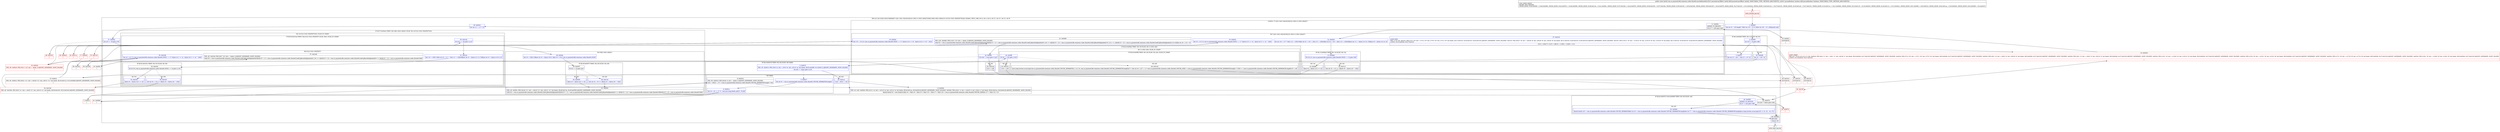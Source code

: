 digraph "CFG forcom.uc.paymentsdk.commons.codec.Base64.encodeBase64([BZ)[B" {
subgraph cluster_Region_1649212119 {
label = "R(9:1|(1:3)(1:63)|(1:62)(3:5|6|8)|9|(7:12|(1:14)(1:34)|16|19|21|(1:30)(1:(1:25)(1:28))|27)|36|(3:38|(1:40)(1:48)|41)(1:(4:51|(1:53)(1:59)|55|57)(0))|(1:45)|46) | DECL_VAR: int m, int n, int m, int i11, int i11, int i11, int i9\l";
node [shape=record,color=blue];
Node_1 [shape=record,label="{1\:\ 0x0000|lint int r5 = r25.length * 8lint int r19 = r5 % 24lint int r20 = r5 \/ 24l(byte[]) nulll}"];
subgraph cluster_IfRegion_155067260 {
label = "IF [B:2:0x000f] THEN: R(1:3) ELSE: R(1:63)";
node [shape=record,color=blue];
Node_2 [shape=record,label="{2\:\ 0x000f|lif (r19 != 0) goto L68l}"];
subgraph cluster_Region_1233620219 {
label = "R(1:3)";
node [shape=record,color=blue];
Node_3 [shape=record,label="{3\:\ 0x0011|lint int r5 = r20 + 1lint r5 = r5 * 4l}"];
}
subgraph cluster_Region_828011380 {
label = "R(1:63)";
node [shape=record,color=blue];
Node_63 [shape=record,label="{63\:\ 0x0099|lint r5 = r20 * 4l}"];
}
}
subgraph cluster_IfRegion_896909009 {
label = "IF [B:4:0x0015] THEN: R(1:62) ELSE: R(3:5|6|8)";
node [shape=record,color=blue];
Node_4 [shape=record,label="{4\:\ 0x0015|PHI: r5l  0x0015: PHI (r5v6 'm' int) = (r5v5 'm' int), (r5v10 'm' int) binds: [B:63:0x0099, B:3:0x0011] A[DONT_GENERATE, DONT_INLINE]\l|lif (r26 == false) goto L123l}"];
subgraph cluster_Region_1495836329 {
label = "R(1:62)";
node [shape=record,color=blue];
Node_62 [shape=record,label="{62\:\ 0x01aa|lr22 = 0lr21 = r5l}"];
}
subgraph cluster_Region_742197539 {
label = "R(3:5|6|8)";
node [shape=record,color=blue];
Node_5 [shape=record,label="{5\:\ 0x0017|lint int r6 = com.uc.paymentsdk.commons.codec.Base64.CHUNK_SEPARATOR.lengthl}"];
Node_6 [shape=record,label="{6\:\ 0x001a|lint r6 = r6 == 0 ? 0 : (int) java.lang.Math.ceil(r5 \/ 76.0f)l}"];
Node_8 [shape=record,label="{8\:\ 0x001d|PHI: r6l  0x001d: PHI (r6v44 'n' int) =  binds: [] A[DONT_GENERATE, DONT_INLINE]\l|lr22 = r6lr21 = r5 + (com.uc.paymentsdk.commons.codec.Base64.CHUNK_SEPARATOR.length * r6)l}"];
}
}
Node_9 [shape=record,label="{9\:\ 0x0026|PHI: r21 r22l  0x0026: PHI (r21v1 'm' int) = (r21v0 'm' int), (r21v2 'm' int) binds: [B:62:0x01aa, B:8:0x001d] A[DONT_GENERATE, DONT_INLINE]l  0x0026: PHI (r22v1 'n' int) = (r22v0 'n' int), (r22v2 'n' int) binds: [B:62:0x01aa, B:8:0x001d] A[DONT_GENERATE, DONT_INLINE]\l|lbyte[] byte[] r0 = new byte[r21]lint r6 = 0lint r8 = 0lint r9 = 0lint r10 = 0lint r7 = 0lint r18 = com.uc.paymentsdk.commons.codec.Base64.CHUNK_SIZElint r17 = 0lint r15 = 0l}"];
subgraph cluster_LoopRegion_1464987275 {
label = "LOOP:0: (7:12|(1:14)(1:34)|16|19|21|(1:30)(1:(1:25)(1:28))|27)";
node [shape=record,color=blue];
Node_11 [shape=record,label="{11\:\ 0x0041|ADDED_TO_REGION\l|lif (r17 \< r20) goto L90l}"];
subgraph cluster_Region_1310596611 {
label = "R(7:12|(1:14)(1:34)|16|19|21|(1:30)(1:(1:25)(1:28))|27)";
node [shape=record,color=blue];
Node_12 [shape=record,label="{12\:\ 0x00a9|lint int r16 = r17 * 3lint r12 = r25[r16]lint int r6 = r16 + 1lint r13 = r25[r6]lint int r6 = r16 + 2lint r14 = r25[r6]lbyte int r11 = (byte) (r13 & 15)lbyte r6 = (byte) (r12 & 3)l}"];
subgraph cluster_IfRegion_1879867093 {
label = "IF [B:13:0x00bd] THEN: R(1:14) ELSE: R(1:34)";
node [shape=record,color=blue];
Node_13 [shape=record,label="{13\:\ 0x00bd|lif ((r12 & com.uc.paymentsdk.commons.codec.Base64.SIGN) == 0) goto L92l}"];
subgraph cluster_Region_449537290 {
label = "R(1:14)";
node [shape=record,color=blue];
Node_14 [shape=record,label="{14\:\ 0x00bf|lbyte r8 = (byte) (r12 \>\> 2)l}"];
}
subgraph cluster_Region_1427765533 {
label = "R(1:34)";
node [shape=record,color=blue];
Node_34 [shape=record,label="{34\:\ 0x0112|lint int r8 = r12 \>\> 2lbyte r8 = (byte) (r8 ^ 192)l}"];
}
}
Node_16 [shape=record,label="{16\:\ 0x00c4|lint r9 = (r13 & com.uc.paymentsdk.commons.codec.Base64.SIGN) == 0 ? (byte) (r13 \>\> 4) : (byte) ((r13 \>\> 4) ^ 240)l}"];
Node_19 [shape=record,label="{19\:\ 0x00cb|lint r10 = (r14 & com.uc.paymentsdk.commons.codec.Base64.SIGN) == 0 ? (byte) (r14 \>\> 6) : (byte) ((r14 \>\> 6) ^ 252)l}"];
Node_21 [shape=record,label="{21\:\ 0x00d0|PHI: r10l  0x00d0: PHI (r10v7 'i13' int) =  binds: [] A[DONT_GENERATE, DONT_INLINE]\l|lr0[r15] = com.uc.paymentsdk.commons.codec.Base64.lookUpBase64Alphabet[r8]lr0[r15 + 1] = com.uc.paymentsdk.commons.codec.Base64.lookUpBase64Alphabet[r9 \| (r6 \<\< 4)]lr0[r15 + 2] = com.uc.paymentsdk.commons.codec.Base64.lookUpBase64Alphabet[r10 \| (r11 \<\< 2)]lr0[r15 + 3] = com.uc.paymentsdk.commons.codec.Base64.lookUpBase64Alphabet[r14 & 63]lint int r8 = r15 + 4l}"];
subgraph cluster_IfRegion_1720909661 {
label = "IF [B:22:0x00fa] THEN: R(1:30) ELSE: R(1:(1:25)(1:28))";
node [shape=record,color=blue];
Node_22 [shape=record,label="{22\:\ 0x00fa|lif (r26 != true) goto L122l}"];
subgraph cluster_Region_1671218604 {
label = "R(1:30)";
node [shape=record,color=blue];
Node_30 [shape=record,label="{30\:\ 0x01a6|lr10 = r18l}"];
}
subgraph cluster_Region_1238510876 {
label = "R(1:(1:25)(1:28)) | ELSE_IF_CHAIN\l";
node [shape=record,color=blue];
subgraph cluster_IfRegion_1025032726 {
label = "IF [B:24:0x00ff] THEN: R(1:25) ELSE: R(1:28) | ELSE_IF_CHAIN\l";
node [shape=record,color=blue];
Node_24 [shape=record,label="{24\:\ 0x00ff|lif (r8 != r18) goto L103l}"];
subgraph cluster_Region_1518016826 {
label = "R(1:25)";
node [shape=record,color=blue];
Node_25 [shape=record,label="{25\:\ 0x0101|lr10 = r18l}"];
}
subgraph cluster_Region_375624957 {
label = "R(1:28)";
node [shape=record,color=blue];
Node_28 [shape=record,label="{28\:\ 0x0124|ljava.lang.System.arraycopy(com.uc.paymentsdk.commons.codec.Base64.CHUNK_SEPARATOR, 0, r0, r8, com.uc.paymentsdk.commons.codec.Base64.CHUNK_SEPARATOR.length)lr7++lint int r9 = ((r7 + 1) * com.uc.paymentsdk.commons.codec.Base64.CHUNK_SIZE) + (com.uc.paymentsdk.commons.codec.Base64.CHUNK_SEPARATOR.length * r7)lr8 += com.uc.paymentsdk.commons.codec.Base64.CHUNK_SEPARATOR.lengthlr10 = r9l}"];
}
}
}
}
Node_27 [shape=record,label="{27\:\ 0x0103|LOOP_END\lPHI: r7 r8 r10l  0x0103: PHI (r7v5 'i10' int) = (r7v2 'i10' int), (r7v6 'i10' int), (r7v2 'i10' int) binds: [B:31:0x0103, B:29:0x0103, B:26:0x0103] A[DONT_GENERATE, DONT_INLINE]l  0x0103: PHI (r8v27 'i6' int) = (r8v26 'i6' int), (r8v29 'i6' int), (r8v26 'i6' int) binds: [B:31:0x0103, B:29:0x0103, B:26:0x0103] A[DONT_GENERATE, DONT_INLINE]l  0x0103: PHI (r10v11 'i9' int) = (r10v10 'i9' int), (r10v19 'i9' int), (r10v20 'i9' int) binds: [B:31:0x0103, B:29:0x0103, B:26:0x0103] A[DONT_GENERATE, DONT_INLINE]\lLOOP:0: B:10:0x003d\-\>B:27:0x0103\l|lr18 = r10lr17++lr15 = r8lr10 = r13lr9 = r12lr8 = r11l}"];
}
}
Node_36 [shape=record,label="{36\:\ 0x0043|lint int r11 = r17 * 3l}"];
subgraph cluster_IfRegion_634939042 {
label = "IF [B:37:0x004a] THEN: R(3:38|(1:40)(1:48)|41) ELSE: R(1:(4:51|(1:53)(1:59)|55|57)(0))";
node [shape=record,color=blue];
Node_37 [shape=record,label="{37\:\ 0x004a|lif (r19 == 8) goto L79l}"];
subgraph cluster_Region_182613366 {
label = "R(3:38|(1:40)(1:48)|41)";
node [shape=record,color=blue];
Node_38 [shape=record,label="{38\:\ 0x004c|lint r9 = r25[r11]lbyte int r0 = (byte) (r9 & 3)lint r6 = r9 & com.uc.paymentsdk.commons.codec.Base64.SIGNl}"];
subgraph cluster_IfRegion_463017900 {
label = "IF [B:39:0x0057] THEN: R(1:40) ELSE: R(1:48)";
node [shape=record,color=blue];
Node_39 [shape=record,label="{39\:\ 0x0057|lif (r6 == 0) goto L81l}"];
subgraph cluster_Region_1055561974 {
label = "R(1:40)";
node [shape=record,color=blue];
Node_40 [shape=record,label="{40\:\ 0x0059|lbyte r6 = (byte) (r9 \>\> 2)l}"];
}
subgraph cluster_Region_269214412 {
label = "R(1:48)";
node [shape=record,color=blue];
Node_48 [shape=record,label="{48\:\ 0x013e|lint int r6 = r9 \>\> 2lbyte r6 = (byte) (r6 ^ 192)l}"];
}
}
Node_41 [shape=record,label="{41\:\ 0x005c|PHI: r6l  0x005c: PHI (r6v24 'i11' int) = (r6v23 'i11' int), (r6v31 'i11' int) binds: [B:48:0x013e, B:40:0x0059] A[DONT_GENERATE, DONT_INLINE]\l|lr0[r15] = com.uc.paymentsdk.commons.codec.Base64.lookUpBase64Alphabet[r6]lr0[r15 + 1] = com.uc.paymentsdk.commons.codec.Base64.lookUpBase64Alphabet[r0 \<\< 4]lr0[r15 + 2] = com.uc.paymentsdk.commons.codec.Base64.PADlr0[r15 + 3] = com.uc.paymentsdk.commons.codec.Base64.PADl}"];
}
subgraph cluster_Region_1750957851 {
label = "R(1:(4:51|(1:53)(1:59)|55|57)(0)) | ELSE_IF_CHAIN\l";
node [shape=record,color=blue];
subgraph cluster_IfRegion_1276661229 {
label = "IF [B:50:0x014a] THEN: R(4:51|(1:53)(1:59)|55|57) ELSE: R(0) | ELSE_IF_CHAIN\l";
node [shape=record,color=blue];
Node_50 [shape=record,label="{50\:\ 0x014a|lif (r19 == 16) goto L112l}"];
subgraph cluster_Region_1314001176 {
label = "R(4:51|(1:53)(1:59)|55|57)";
node [shape=record,color=blue];
Node_51 [shape=record,label="{51\:\ 0x014c|lint r10 = r25[r11]lint int r6 = r11 + 1lint r11 = r25[r6]lbyte int r0 = (byte) (r11 & 15)lbyte int r0 = (byte) (r10 & 3)l}"];
subgraph cluster_IfRegion_1117620805 {
label = "IF [B:52:0x0161] THEN: R(1:53) ELSE: R(1:59)";
node [shape=record,color=blue];
Node_52 [shape=record,label="{52\:\ 0x0161|lif ((r10 & com.uc.paymentsdk.commons.codec.Base64.SIGN) == 0) goto L114l}"];
subgraph cluster_Region_1202292255 {
label = "R(1:53)";
node [shape=record,color=blue];
Node_53 [shape=record,label="{53\:\ 0x0163|lbyte r6 = (byte) (r10 \>\> 2)l}"];
}
subgraph cluster_Region_1012593806 {
label = "R(1:59)";
node [shape=record,color=blue];
Node_59 [shape=record,label="{59\:\ 0x0193|lint int r6 = r10 \>\> 2lbyte r6 = (byte) (r6 ^ 192)l}"];
}
}
Node_55 [shape=record,label="{55\:\ 0x0168|lint r8 = (r11 & com.uc.paymentsdk.commons.codec.Base64.SIGN) == 0 ? (byte) (r11 \>\> 4) : (byte) ((r11 \>\> 4) ^ 240)l}"];
Node_57 [shape=record,label="{57\:\ 0x016d|PHI: r8l  0x016d: PHI (r8v7 'i12' int) =  binds: [] A[DONT_GENERATE, DONT_INLINE]\l|lr0[r15] = com.uc.paymentsdk.commons.codec.Base64.lookUpBase64Alphabet[r6]lr0[r15 + 1] = com.uc.paymentsdk.commons.codec.Base64.lookUpBase64Alphabet[r8 \| (r0 \<\< 4)]lr0[r15 + 2] = com.uc.paymentsdk.commons.codec.Base64.lookUpBase64Alphabet[r0 \<\< 2]lr0[r15 + 3] = com.uc.paymentsdk.commons.codec.Base64.PADl}"];
}
subgraph cluster_Region_1883686903 {
label = "R(0)";
node [shape=record,color=blue];
}
}
}
}
subgraph cluster_IfRegion_2060207686 {
label = "IF [B:42:0x007b, B:44:0x0080] THEN: R(1:45) ELSE: null";
node [shape=record,color=blue];
Node_42 [shape=record,label="{42\:\ 0x007b|lif (r26 != false) goto L84l}"];
Node_44 [shape=record,label="{44\:\ 0x0080|ADDED_TO_REGION\l|lif (r7 \< r22) goto L86l}"];
subgraph cluster_Region_1887625431 {
label = "R(1:45)";
node [shape=record,color=blue];
Node_45 [shape=record,label="{45\:\ 0x0082|lbyte[] byte[] r25 = com.uc.paymentsdk.commons.codec.Base64.CHUNK_SEPARATORlint int r6 = com.uc.paymentsdk.commons.codec.Base64.CHUNK_SEPARATOR.lengthlint int r7 = com.uc.paymentsdk.commons.codec.Base64.CHUNK_SEPARATOR.lengthljava.lang.System.arraycopy(r25, 0, r0, r21 \- r6, r7)l}"];
}
}
Node_46 [shape=record,label="{46\:\ 0x0098|RETURN\l|lreturn r0l}"];
}
Node_0 [shape=record,color=red,label="{0\:\ ?|MTH_ENTER_BLOCK\l|l}"];
Node_7 [shape=record,color=red,label="{7\:\ 0x001c|l}"];
Node_10 [shape=record,color=red,label="{10\:\ 0x003d|LOOP_START\lPHI: r6 r7 r8 r9 r10 r15 r17 r18l  0x003d: PHI (r6v2 'i1' int) = (r6v1 'i1' int), (r6v36 'i1' int) binds: [B:9:0x0026, B:27:0x0103] A[DONT_GENERATE, DONT_INLINE]l  0x003d: PHI (r7v2 'i10' int) = (r7v1 'i10' int), (r7v5 'i10' int) binds: [B:9:0x0026, B:27:0x0103] A[DONT_GENERATE, DONT_INLINE]l  0x003d: PHI (r8v1 'i2' int) = (r8v0 'i2' int), (r8v28 'i2' int) binds: [B:9:0x0026, B:27:0x0103] A[DONT_GENERATE, DONT_INLINE]l  0x003d: PHI (r9v1 'i3' int) = (r9v0 'i3' int), (r9v19 'i3' int) binds: [B:9:0x0026, B:27:0x0103] A[DONT_GENERATE, DONT_INLINE]l  0x003d: PHI (r10v1 'i4' int) = (r10v0 'i4' int), (r10v12 'i4' int) binds: [B:9:0x0026, B:27:0x0103] A[DONT_GENERATE, DONT_INLINE]l  0x003d: PHI (r15v2 'i6' int) = (r15v1 'i6' int), (r15v3 'i6' int) binds: [B:9:0x0026, B:27:0x0103] A[DONT_GENERATE, DONT_INLINE]l  0x003d: PHI (r17v1 'i8' int) = (r17v0 'i8' int), (r17v2 'i8' int) binds: [B:9:0x0026, B:27:0x0103] A[DONT_GENERATE, DONT_INLINE]l  0x003d: PHI (r18v1 'i9' int) = (r18v0 'i9' int), (r18v2 'i9' int) binds: [B:9:0x0026, B:27:0x0103] A[DONT_GENERATE, DONT_INLINE]\lLOOP:0: B:10:0x003d\-\>B:27:0x0103\l|l}"];
Node_15 [shape=record,color=red,label="{15\:\ 0x00c2|PHI: r8l  0x00c2: PHI (r8v21 'i11' int) = (r8v20 'i11' int), (r8v31 'i11' int) binds: [B:34:0x0112, B:14:0x00bf] A[DONT_GENERATE, DONT_INLINE]\l|l}"];
Node_17 [shape=record,color=red,label="{17\:\ 0x00c6|l}"];
Node_18 [shape=record,color=red,label="{18\:\ 0x00c9|PHI: r9l  0x00c9: PHI (r9v11 'i12' int) =  binds: [] A[DONT_GENERATE, DONT_INLINE]\l|l}"];
Node_20 [shape=record,color=red,label="{20\:\ 0x00cd|l}"];
Node_23 [shape=record,color=red,label="{23\:\ 0x00fc|l}"];
Node_26 [shape=record,color=red,label="{26\:\ 0x0103|SYNTHETIC\l|l}"];
Node_29 [shape=record,color=red,label="{29\:\ 0x0103|SYNTHETIC\l|l}"];
Node_31 [shape=record,color=red,label="{31\:\ 0x0103|SYNTHETIC\l|l}"];
Node_32 [shape=record,color=red,label="{32\:\ 0x011e|l}"];
Node_33 [shape=record,color=red,label="{33\:\ 0x0118|l}"];
Node_35 [shape=record,color=red,label="{35\:\ 0x0043|SYNTHETIC\l|l}"];
Node_43 [shape=record,color=red,label="{43\:\ 0x007d|l}"];
Node_47 [shape=record,color=red,label="{47\:\ ?|MTH_EXIT_BLOCK\l|l}"];
Node_49 [shape=record,color=red,label="{49\:\ 0x0145|l}"];
Node_54 [shape=record,color=red,label="{54\:\ 0x0166|PHI: r6l  0x0166: PHI (r6v9 'i11' int) = (r6v8 'i11' int), (r6v16 'i11' int) binds: [B:59:0x0193, B:53:0x0163] A[DONT_GENERATE, DONT_INLINE]\l|l}"];
Node_56 [shape=record,color=red,label="{56\:\ 0x016a|l}"];
Node_58 [shape=record,color=red,label="{58\:\ 0x0199|l}"];
Node_60 [shape=record,color=red,label="{60\:\ 0x019f|l}"];
Node_61 [shape=record,color=red,label="{61\:\ 0x009d|l}"];
MethodNode[shape=record,label="{public static byte[] com.uc.paymentsdk.commons.codec.Base64.encodeBase64((r25v0 'paramArrayOfByte' byte[] A[D('paramArrayOfByte' byte[]), IMMUTABLE_TYPE, METHOD_ARGUMENT]), (r26v0 'paramBoolean' boolean A[D('paramBoolean' boolean), IMMUTABLE_TYPE, METHOD_ARGUMENT]))  | USE_LINES_HINTS\lINLINE_NOT_NEEDED\lCROSS_EDGE: B:44:0x0080 \-\> B:46:0x0098, CROSS_EDGE: B:42:0x007b \-\> B:46:0x0098, CROSS_EDGE: B:48:0x013e \-\> B:41:0x005c, CROSS_EDGE: B:57:0x016d \-\> B:42:0x007b, CROSS_EDGE: B:58:0x0199 \-\> B:57:0x016d, CROSS_EDGE: B:59:0x0193 \-\> B:54:0x0166, CROSS_EDGE: B:60:0x019f \-\> B:42:0x007b, BACK_EDGE: B:27:0x0103 \-\> B:10:0x003d, CROSS_EDGE: B:28:0x0124 \-\> B:27:0x0103, CROSS_EDGE: B:30:0x01a6 \-\> B:27:0x0103, CROSS_EDGE: B:32:0x011e \-\> B:21:0x00d0, CROSS_EDGE: B:33:0x0118 \-\> B:18:0x00c9, CROSS_EDGE: B:34:0x0112 \-\> B:15:0x00c2, CROSS_EDGE: B:61:0x009d \-\> B:8:0x001d, CROSS_EDGE: B:62:0x01aa \-\> B:9:0x0026, CROSS_EDGE: B:63:0x0099 \-\> B:4:0x0015\l}"];
MethodNode -> Node_0;
Node_1 -> Node_2;
Node_2 -> Node_3;
Node_2 -> Node_63[style=dashed];
Node_3 -> Node_4;
Node_63 -> Node_4;
Node_4 -> Node_5[style=dashed];
Node_4 -> Node_62;
Node_62 -> Node_9;
Node_5 -> Node_6;
Node_6 -> Node_7;
Node_6 -> Node_61;
Node_8 -> Node_9;
Node_9 -> Node_10;
Node_11 -> Node_12;
Node_11 -> Node_35[style=dashed];
Node_12 -> Node_13;
Node_13 -> Node_14;
Node_13 -> Node_34[style=dashed];
Node_14 -> Node_15;
Node_34 -> Node_15;
Node_16 -> Node_17;
Node_16 -> Node_33;
Node_19 -> Node_20;
Node_19 -> Node_32;
Node_21 -> Node_22;
Node_22 -> Node_23[style=dashed];
Node_22 -> Node_30;
Node_30 -> Node_31;
Node_24 -> Node_25;
Node_24 -> Node_28[style=dashed];
Node_25 -> Node_26;
Node_28 -> Node_29;
Node_27 -> Node_10;
Node_36 -> Node_37;
Node_37 -> Node_38;
Node_37 -> Node_49[style=dashed];
Node_38 -> Node_39;
Node_39 -> Node_40;
Node_39 -> Node_48[style=dashed];
Node_40 -> Node_41;
Node_48 -> Node_41;
Node_41 -> Node_42;
Node_50 -> Node_51;
Node_50 -> Node_60[style=dashed];
Node_51 -> Node_52;
Node_52 -> Node_53;
Node_52 -> Node_59[style=dashed];
Node_53 -> Node_54;
Node_59 -> Node_54;
Node_55 -> Node_56;
Node_55 -> Node_58;
Node_57 -> Node_42;
Node_42 -> Node_43;
Node_42 -> Node_46[style=dashed];
Node_44 -> Node_45;
Node_44 -> Node_46[style=dashed];
Node_45 -> Node_46;
Node_46 -> Node_47;
Node_0 -> Node_1;
Node_7 -> Node_8;
Node_10 -> Node_11;
Node_15 -> Node_16;
Node_17 -> Node_18;
Node_18 -> Node_19;
Node_20 -> Node_21;
Node_23 -> Node_24;
Node_26 -> Node_27;
Node_29 -> Node_27;
Node_31 -> Node_27;
Node_32 -> Node_21;
Node_33 -> Node_18;
Node_35 -> Node_36;
Node_43 -> Node_44;
Node_49 -> Node_50;
Node_54 -> Node_55;
Node_56 -> Node_57;
Node_58 -> Node_57;
Node_60 -> Node_42;
Node_61 -> Node_8;
}

